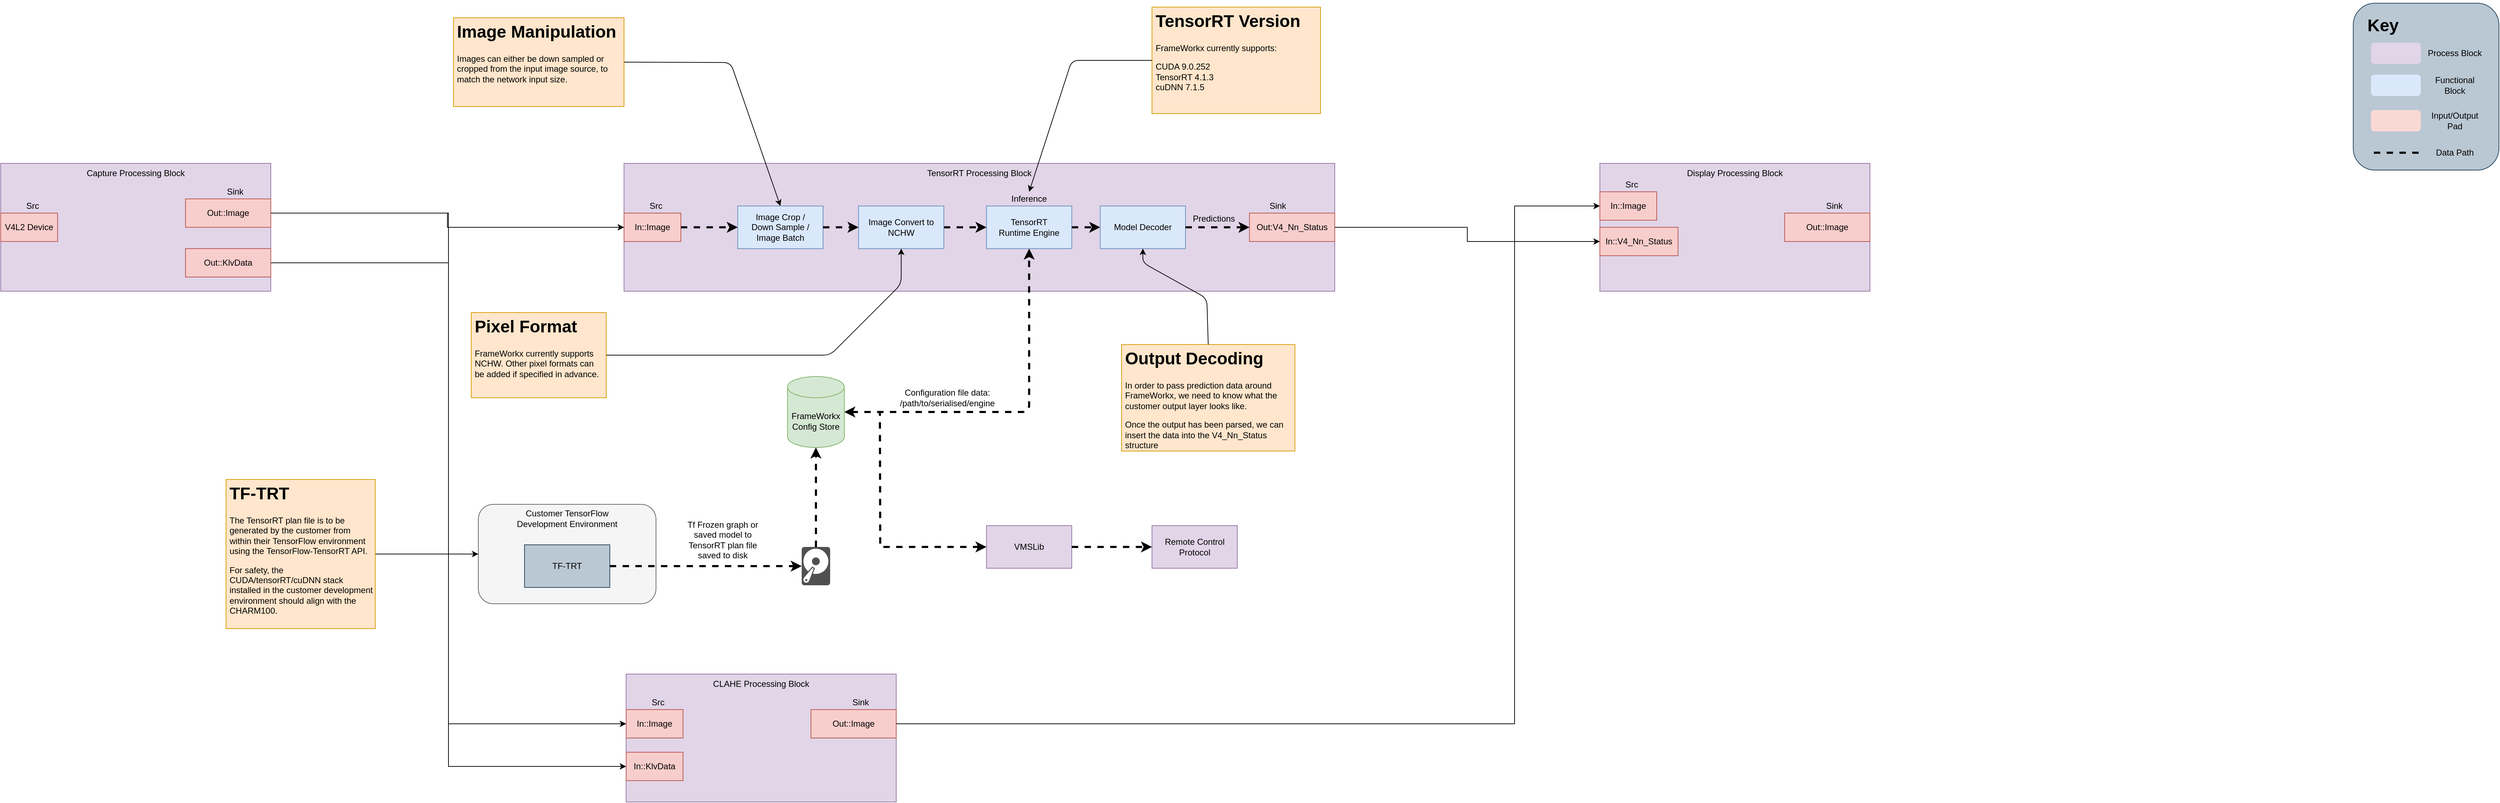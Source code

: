 <mxfile version="14.4.4" type="github">
  <diagram id="KwXItZOLm563Cn7FzS6w" name="Page-1">
    <mxGraphModel dx="4512" dy="1089" grid="1" gridSize="10" guides="1" tooltips="1" connect="1" arrows="1" fold="1" page="1" pageScale="1" pageWidth="827" pageHeight="1169" math="0" shadow="0">
      <root>
        <mxCell id="0" />
        <mxCell id="1" parent="0" />
        <mxCell id="UBeTGBGxpD2IlM4JwGMD-45" value="" style="rounded=1;whiteSpace=wrap;html=1;strokeColor=#23445d;fillColor=#bac8d3;" parent="1" vertex="1">
          <mxGeometry x="1020" y="44.5" width="205" height="235" as="geometry" />
        </mxCell>
        <mxCell id="UBeTGBGxpD2IlM4JwGMD-35" value="&lt;h1&gt;Key&lt;/h1&gt;&lt;p&gt;&lt;br&gt;&lt;/p&gt;" style="text;html=1;strokeColor=none;fillColor=none;spacing=5;spacingTop=-20;whiteSpace=wrap;overflow=hidden;rounded=0;" parent="1" vertex="1">
          <mxGeometry x="1035" y="56" width="190" height="120" as="geometry" />
        </mxCell>
        <mxCell id="UBeTGBGxpD2IlM4JwGMD-36" value="" style="rounded=1;whiteSpace=wrap;html=1;fillColor=#e1d5e7;strokeColor=none;" parent="1" vertex="1">
          <mxGeometry x="1045" y="100" width="70" height="30" as="geometry" />
        </mxCell>
        <mxCell id="UBeTGBGxpD2IlM4JwGMD-38" value="Process Block" style="text;html=1;strokeColor=none;fillColor=none;align=center;verticalAlign=middle;whiteSpace=wrap;rounded=0;" parent="1" vertex="1">
          <mxGeometry x="1118" y="105" width="90" height="20" as="geometry" />
        </mxCell>
        <mxCell id="UBeTGBGxpD2IlM4JwGMD-39" value="" style="rounded=1;whiteSpace=wrap;html=1;fillColor=#dae8fc;strokeColor=none;" parent="1" vertex="1">
          <mxGeometry x="1045" y="145" width="70" height="30" as="geometry" />
        </mxCell>
        <mxCell id="UBeTGBGxpD2IlM4JwGMD-40" value="Functional Block" style="text;html=1;fillColor=none;align=center;verticalAlign=middle;whiteSpace=wrap;rounded=0;" parent="1" vertex="1">
          <mxGeometry x="1118" y="150" width="90" height="20" as="geometry" />
        </mxCell>
        <mxCell id="UBeTGBGxpD2IlM4JwGMD-41" value="" style="rounded=1;whiteSpace=wrap;html=1;fillColor=#fad9d5;strokeColor=none;" parent="1" vertex="1">
          <mxGeometry x="1045" y="195" width="70" height="30" as="geometry" />
        </mxCell>
        <mxCell id="UBeTGBGxpD2IlM4JwGMD-42" value="Input/Output Pad" style="text;html=1;fillColor=none;align=center;verticalAlign=middle;whiteSpace=wrap;rounded=0;" parent="1" vertex="1">
          <mxGeometry x="1118" y="200" width="90" height="20" as="geometry" />
        </mxCell>
        <mxCell id="UBeTGBGxpD2IlM4JwGMD-43" style="edgeStyle=orthogonalEdgeStyle;rounded=0;orthogonalLoop=1;jettySize=auto;html=1;exitX=1;exitY=0.5;exitDx=0;exitDy=0;dashed=1;startArrow=none;startFill=0;endArrow=none;endFill=0;strokeWidth=3;" parent="1" edge="1">
          <mxGeometry x="1020" y="50" as="geometry">
            <mxPoint x="1119" y="255" as="targetPoint" />
            <mxPoint x="1049" y="255" as="sourcePoint" />
          </mxGeometry>
        </mxCell>
        <mxCell id="UBeTGBGxpD2IlM4JwGMD-44" value="Data Path" style="text;html=1;fillColor=none;align=center;verticalAlign=middle;whiteSpace=wrap;rounded=0;" parent="1" vertex="1">
          <mxGeometry x="1118" y="245" width="90" height="20" as="geometry" />
        </mxCell>
        <mxCell id="Y9eZDmdeyYQAtsdz_fLj-1" value="Capture Processing Block" style="rounded=0;whiteSpace=wrap;html=1;fillColor=#e1d5e7;strokeColor=#9673a6;verticalAlign=top;" vertex="1" parent="1">
          <mxGeometry x="-2289.99" y="270" width="380" height="180" as="geometry" />
        </mxCell>
        <mxCell id="Y9eZDmdeyYQAtsdz_fLj-3" value="" style="group" vertex="1" connectable="0" parent="1">
          <mxGeometry x="-1930" y="320" width="990" height="70" as="geometry" />
        </mxCell>
        <mxCell id="Y9eZDmdeyYQAtsdz_fLj-4" value="V4L2 Device" style="rounded=0;whiteSpace=wrap;html=1;fillColor=#f8cecc;strokeColor=#b85450;" vertex="1" parent="Y9eZDmdeyYQAtsdz_fLj-3">
          <mxGeometry x="-360.0" y="20" width="80.011" height="40" as="geometry" />
        </mxCell>
        <mxCell id="Y9eZDmdeyYQAtsdz_fLj-5" value="Src" style="text;html=1;strokeColor=none;fillColor=none;align=center;verticalAlign=middle;whiteSpace=wrap;rounded=0;" vertex="1" parent="Y9eZDmdeyYQAtsdz_fLj-3">
          <mxGeometry x="-334.99" width="40" height="20" as="geometry" />
        </mxCell>
        <mxCell id="Y9eZDmdeyYQAtsdz_fLj-6" value="Sink" style="text;html=1;strokeColor=none;fillColor=none;align=center;verticalAlign=middle;whiteSpace=wrap;rounded=0;" vertex="1" parent="Y9eZDmdeyYQAtsdz_fLj-3">
          <mxGeometry x="-49.99" y="-20" width="40" height="20" as="geometry" />
        </mxCell>
        <mxCell id="Y9eZDmdeyYQAtsdz_fLj-15" value="Out::Image" style="rounded=0;whiteSpace=wrap;html=1;fillColor=#f8cecc;strokeColor=#b85450;" vertex="1" parent="Y9eZDmdeyYQAtsdz_fLj-3">
          <mxGeometry x="-99.99" width="120" height="40" as="geometry" />
        </mxCell>
        <mxCell id="Y9eZDmdeyYQAtsdz_fLj-20" value="" style="group;verticalAlign=top;align=center;" vertex="1" connectable="0" parent="1">
          <mxGeometry x="-1973" y="50" width="1560" height="875" as="geometry" />
        </mxCell>
        <mxCell id="UBeTGBGxpD2IlM4JwGMD-19" value="" style="rounded=1;whiteSpace=wrap;html=1;fillColor=#f5f5f5;strokeColor=#666666;fontColor=#333333;" parent="Y9eZDmdeyYQAtsdz_fLj-20" vertex="1">
          <mxGeometry x="355" y="700" width="250" height="140" as="geometry" />
        </mxCell>
        <mxCell id="TfpygzVhcYEVbCiinkKd-1" value="TensorRT Processing Block" style="rounded=0;whiteSpace=wrap;html=1;fillColor=#e1d5e7;strokeColor=#9673a6;verticalAlign=top;" parent="Y9eZDmdeyYQAtsdz_fLj-20" vertex="1">
          <mxGeometry x="560" y="220" width="1000" height="180" as="geometry" />
        </mxCell>
        <mxCell id="TfpygzVhcYEVbCiinkKd-9" value="TF-TRT" style="rounded=0;whiteSpace=wrap;html=1;fillColor=#bac8d3;strokeColor=#23445d;" parent="Y9eZDmdeyYQAtsdz_fLj-20" vertex="1">
          <mxGeometry x="420" y="757" width="120" height="60" as="geometry" />
        </mxCell>
        <mxCell id="TfpygzVhcYEVbCiinkKd-11" value="FrameWorkx&lt;br&gt;Config Store" style="shape=cylinder3;whiteSpace=wrap;html=1;boundedLbl=1;backgroundOutline=1;size=15;fillColor=#d5e8d4;strokeColor=#82b366;" parent="Y9eZDmdeyYQAtsdz_fLj-20" vertex="1">
          <mxGeometry x="790" y="520" width="80" height="100" as="geometry" />
        </mxCell>
        <mxCell id="TfpygzVhcYEVbCiinkKd-13" value="" style="endArrow=classic;startArrow=classic;html=1;dashed=1;strokeWidth=3;exitX=1;exitY=0.5;exitDx=0;exitDy=0;exitPerimeter=0;entryX=0.5;entryY=1;entryDx=0;entryDy=0;" parent="Y9eZDmdeyYQAtsdz_fLj-20" source="TfpygzVhcYEVbCiinkKd-11" target="TfpygzVhcYEVbCiinkKd-10" edge="1">
          <mxGeometry width="50" height="50" relative="1" as="geometry">
            <mxPoint x="970" y="500" as="sourcePoint" />
            <mxPoint x="1020" y="450" as="targetPoint" />
            <Array as="points">
              <mxPoint x="1130" y="570" />
            </Array>
          </mxGeometry>
        </mxCell>
        <mxCell id="TfpygzVhcYEVbCiinkKd-15" style="edgeStyle=orthogonalEdgeStyle;rounded=0;orthogonalLoop=1;jettySize=auto;html=1;entryX=0.5;entryY=1;entryDx=0;entryDy=0;entryPerimeter=0;dashed=1;strokeWidth=3;" parent="Y9eZDmdeyYQAtsdz_fLj-20" source="TfpygzVhcYEVbCiinkKd-14" target="TfpygzVhcYEVbCiinkKd-11" edge="1">
          <mxGeometry relative="1" as="geometry" />
        </mxCell>
        <mxCell id="TfpygzVhcYEVbCiinkKd-14" value="" style="pointerEvents=1;shadow=0;dashed=0;html=1;strokeColor=none;fillColor=#505050;labelPosition=center;verticalLabelPosition=bottom;verticalAlign=top;outlineConnect=0;align=center;shape=mxgraph.office.devices.hard_disk;" parent="Y9eZDmdeyYQAtsdz_fLj-20" vertex="1">
          <mxGeometry x="810" y="760" width="40" height="54" as="geometry" />
        </mxCell>
        <mxCell id="UBeTGBGxpD2IlM4JwGMD-16" style="edgeStyle=orthogonalEdgeStyle;rounded=0;orthogonalLoop=1;jettySize=auto;html=1;dashed=1;startArrow=none;startFill=0;endArrow=classic;endFill=1;strokeWidth=3;" parent="Y9eZDmdeyYQAtsdz_fLj-20" source="TfpygzVhcYEVbCiinkKd-9" target="TfpygzVhcYEVbCiinkKd-14" edge="1">
          <mxGeometry relative="1" as="geometry" />
        </mxCell>
        <mxCell id="TfpygzVhcYEVbCiinkKd-19" value="Inference" style="text;html=1;strokeColor=none;fillColor=none;align=center;verticalAlign=middle;whiteSpace=wrap;rounded=0;" parent="Y9eZDmdeyYQAtsdz_fLj-20" vertex="1">
          <mxGeometry x="1110" y="260" width="40" height="20" as="geometry" />
        </mxCell>
        <mxCell id="TfpygzVhcYEVbCiinkKd-27" value="Tf Frozen graph or saved model to TensorRT plan file saved to disk" style="text;html=1;strokeColor=none;fillColor=none;align=center;verticalAlign=middle;whiteSpace=wrap;rounded=0;" parent="Y9eZDmdeyYQAtsdz_fLj-20" vertex="1">
          <mxGeometry x="644" y="730" width="110" height="40" as="geometry" />
        </mxCell>
        <mxCell id="TfpygzVhcYEVbCiinkKd-28" value="Configuration file data:&lt;br&gt;/path/to/serialised/engine" style="text;html=1;strokeColor=none;fillColor=none;align=center;verticalAlign=middle;whiteSpace=wrap;rounded=0;" parent="Y9eZDmdeyYQAtsdz_fLj-20" vertex="1">
          <mxGeometry x="960" y="530" width="110" height="40" as="geometry" />
        </mxCell>
        <mxCell id="UBeTGBGxpD2IlM4JwGMD-3" style="edgeStyle=orthogonalEdgeStyle;rounded=0;orthogonalLoop=1;jettySize=auto;html=1;exitX=0;exitY=0.5;exitDx=0;exitDy=0;strokeWidth=3;dashed=1;endArrow=none;endFill=0;startArrow=classic;startFill=1;" parent="Y9eZDmdeyYQAtsdz_fLj-20" source="UBeTGBGxpD2IlM4JwGMD-1" edge="1">
          <mxGeometry relative="1" as="geometry">
            <mxPoint x="920" y="570" as="targetPoint" />
          </mxGeometry>
        </mxCell>
        <mxCell id="UBeTGBGxpD2IlM4JwGMD-1" value="VMSLib" style="rounded=0;whiteSpace=wrap;html=1;fillColor=#e1d5e7;strokeColor=#9673a6;" parent="Y9eZDmdeyYQAtsdz_fLj-20" vertex="1">
          <mxGeometry x="1070" y="730" width="120" height="60" as="geometry" />
        </mxCell>
        <mxCell id="UBeTGBGxpD2IlM4JwGMD-6" value="Remote Control&lt;br&gt;Protocol" style="rounded=0;whiteSpace=wrap;html=1;fillColor=#e1d5e7;strokeColor=#9673a6;" parent="Y9eZDmdeyYQAtsdz_fLj-20" vertex="1">
          <mxGeometry x="1302.85" y="730" width="120" height="60" as="geometry" />
        </mxCell>
        <mxCell id="UBeTGBGxpD2IlM4JwGMD-4" style="edgeStyle=orthogonalEdgeStyle;rounded=0;orthogonalLoop=1;jettySize=auto;html=1;exitX=1;exitY=0.5;exitDx=0;exitDy=0;dashed=1;startArrow=none;startFill=0;endArrow=classic;endFill=1;strokeWidth=3;entryX=0;entryY=0.5;entryDx=0;entryDy=0;" parent="Y9eZDmdeyYQAtsdz_fLj-20" source="UBeTGBGxpD2IlM4JwGMD-1" target="UBeTGBGxpD2IlM4JwGMD-6" edge="1">
          <mxGeometry relative="1" as="geometry">
            <mxPoint x="1300" y="760" as="targetPoint" />
          </mxGeometry>
        </mxCell>
        <mxCell id="UBeTGBGxpD2IlM4JwGMD-8" value="&lt;h1&gt;TensorRT Version&lt;/h1&gt;&lt;p&gt;FrameWorkx currently supports:&lt;/p&gt;&lt;p&gt;CUDA 9.0.252&lt;br&gt;TensorRT 4.1.3&lt;br&gt;cuDNN 7.1.5&lt;br&gt;&lt;br&gt;&lt;br&gt;&lt;/p&gt;" style="text;html=1;fillColor=#ffe6cc;spacing=5;spacingTop=-20;whiteSpace=wrap;overflow=hidden;rounded=0;strokeColor=#d79b00;" parent="Y9eZDmdeyYQAtsdz_fLj-20" vertex="1">
          <mxGeometry x="1302.85" width="237.15" height="150" as="geometry" />
        </mxCell>
        <mxCell id="UBeTGBGxpD2IlM4JwGMD-20" value="Customer TensorFlow Development Environment" style="text;html=1;strokeColor=none;fillColor=none;align=center;verticalAlign=middle;whiteSpace=wrap;rounded=0;" parent="Y9eZDmdeyYQAtsdz_fLj-20" vertex="1">
          <mxGeometry x="405" y="710" width="150" height="20" as="geometry" />
        </mxCell>
        <mxCell id="UBeTGBGxpD2IlM4JwGMD-22" value="" style="group" parent="Y9eZDmdeyYQAtsdz_fLj-20" vertex="1" connectable="0">
          <mxGeometry x="570" y="270" width="990" height="70" as="geometry" />
        </mxCell>
        <mxCell id="TfpygzVhcYEVbCiinkKd-2" value="In::Image" style="rounded=0;whiteSpace=wrap;html=1;fillColor=#f8cecc;strokeColor=#b85450;" parent="UBeTGBGxpD2IlM4JwGMD-22" vertex="1">
          <mxGeometry x="-10.01" y="20" width="80.011" height="40" as="geometry" />
        </mxCell>
        <mxCell id="TfpygzVhcYEVbCiinkKd-3" value="Src" style="text;html=1;strokeColor=none;fillColor=none;align=center;verticalAlign=middle;whiteSpace=wrap;rounded=0;" parent="UBeTGBGxpD2IlM4JwGMD-22" vertex="1">
          <mxGeometry x="15.0" width="40" height="20" as="geometry" />
        </mxCell>
        <mxCell id="TfpygzVhcYEVbCiinkKd-5" value="Sink" style="text;html=1;strokeColor=none;fillColor=none;align=center;verticalAlign=middle;whiteSpace=wrap;rounded=0;" parent="UBeTGBGxpD2IlM4JwGMD-22" vertex="1">
          <mxGeometry x="890.0" width="40" height="20" as="geometry" />
        </mxCell>
        <mxCell id="TfpygzVhcYEVbCiinkKd-10" value="TensorRT&lt;br&gt;Runtime Engine" style="rounded=0;whiteSpace=wrap;html=1;fillColor=#dae8fc;strokeColor=#6c8ebf;" parent="UBeTGBGxpD2IlM4JwGMD-22" vertex="1">
          <mxGeometry x="500.0" y="10" width="120.0" height="60" as="geometry" />
        </mxCell>
        <mxCell id="TfpygzVhcYEVbCiinkKd-17" value="Image Crop / &lt;br&gt;Down Sample /&lt;br&gt;Image Batch" style="rounded=0;whiteSpace=wrap;html=1;fillColor=#dae8fc;strokeColor=#6c8ebf;" parent="UBeTGBGxpD2IlM4JwGMD-22" vertex="1">
          <mxGeometry x="150" y="10" width="120.0" height="60" as="geometry" />
        </mxCell>
        <mxCell id="TfpygzVhcYEVbCiinkKd-34" style="edgeStyle=orthogonalEdgeStyle;rounded=0;orthogonalLoop=1;jettySize=auto;html=1;exitX=1;exitY=0.5;exitDx=0;exitDy=0;entryX=0;entryY=0.5;entryDx=0;entryDy=0;dashed=1;strokeWidth=3;" parent="UBeTGBGxpD2IlM4JwGMD-22" source="TfpygzVhcYEVbCiinkKd-2" target="TfpygzVhcYEVbCiinkKd-17" edge="1">
          <mxGeometry relative="1" as="geometry" />
        </mxCell>
        <mxCell id="TfpygzVhcYEVbCiinkKd-24" style="edgeStyle=orthogonalEdgeStyle;rounded=0;orthogonalLoop=1;jettySize=auto;html=1;exitX=1;exitY=0.5;exitDx=0;exitDy=0;entryX=0;entryY=0.5;entryDx=0;entryDy=0;dashed=1;strokeWidth=3;" parent="UBeTGBGxpD2IlM4JwGMD-22" source="TfpygzVhcYEVbCiinkKd-18" target="TfpygzVhcYEVbCiinkKd-10" edge="1">
          <mxGeometry relative="1" as="geometry" />
        </mxCell>
        <mxCell id="TfpygzVhcYEVbCiinkKd-18" value="Image Convert to NCHW" style="rounded=0;whiteSpace=wrap;html=1;fillColor=#dae8fc;strokeColor=#6c8ebf;" parent="UBeTGBGxpD2IlM4JwGMD-22" vertex="1">
          <mxGeometry x="320" y="10" width="120.0" height="60" as="geometry" />
        </mxCell>
        <mxCell id="TfpygzVhcYEVbCiinkKd-26" value="Predictions" style="text;html=1;strokeColor=none;fillColor=none;align=center;verticalAlign=middle;whiteSpace=wrap;rounded=0;" parent="UBeTGBGxpD2IlM4JwGMD-22" vertex="1">
          <mxGeometry x="800" y="18" width="40" height="20" as="geometry" />
        </mxCell>
        <mxCell id="TfpygzVhcYEVbCiinkKd-29" value="Model Decoder" style="rounded=0;whiteSpace=wrap;html=1;fillColor=#dae8fc;strokeColor=#6c8ebf;" parent="UBeTGBGxpD2IlM4JwGMD-22" vertex="1">
          <mxGeometry x="660" y="10" width="120.0" height="60" as="geometry" />
        </mxCell>
        <mxCell id="TfpygzVhcYEVbCiinkKd-30" style="edgeStyle=orthogonalEdgeStyle;rounded=0;orthogonalLoop=1;jettySize=auto;html=1;exitX=1;exitY=0.5;exitDx=0;exitDy=0;dashed=1;strokeWidth=3;" parent="UBeTGBGxpD2IlM4JwGMD-22" source="TfpygzVhcYEVbCiinkKd-10" target="TfpygzVhcYEVbCiinkKd-29" edge="1">
          <mxGeometry relative="1" as="geometry" />
        </mxCell>
        <mxCell id="UBeTGBGxpD2IlM4JwGMD-7" value="Out:V4_Nn_Status" style="rounded=0;whiteSpace=wrap;html=1;fillColor=#f8cecc;strokeColor=#b85450;" parent="UBeTGBGxpD2IlM4JwGMD-22" vertex="1">
          <mxGeometry x="870" y="20" width="120" height="40" as="geometry" />
        </mxCell>
        <mxCell id="TfpygzVhcYEVbCiinkKd-32" style="edgeStyle=orthogonalEdgeStyle;rounded=0;orthogonalLoop=1;jettySize=auto;html=1;exitX=1;exitY=0.5;exitDx=0;exitDy=0;entryX=0;entryY=0.5;entryDx=0;entryDy=0;dashed=1;strokeWidth=3;" parent="UBeTGBGxpD2IlM4JwGMD-22" source="TfpygzVhcYEVbCiinkKd-29" target="UBeTGBGxpD2IlM4JwGMD-7" edge="1">
          <mxGeometry relative="1" as="geometry">
            <mxPoint x="770.0" y="37.5" as="targetPoint" />
          </mxGeometry>
        </mxCell>
        <mxCell id="UBeTGBGxpD2IlM4JwGMD-21" style="edgeStyle=orthogonalEdgeStyle;rounded=0;orthogonalLoop=1;jettySize=auto;html=1;exitX=1;exitY=0.5;exitDx=0;exitDy=0;entryX=0;entryY=0.5;entryDx=0;entryDy=0;dashed=1;strokeWidth=3;" parent="UBeTGBGxpD2IlM4JwGMD-22" source="TfpygzVhcYEVbCiinkKd-17" target="TfpygzVhcYEVbCiinkKd-18" edge="1">
          <mxGeometry relative="1" as="geometry">
            <mxPoint x="450" y="310" as="sourcePoint" />
            <mxPoint x="510" y="310" as="targetPoint" />
          </mxGeometry>
        </mxCell>
        <mxCell id="UBeTGBGxpD2IlM4JwGMD-23" value="" style="endArrow=classic;html=1;strokeWidth=1;exitX=0;exitY=0.5;exitDx=0;exitDy=0;entryX=0.5;entryY=0;entryDx=0;entryDy=0;" parent="Y9eZDmdeyYQAtsdz_fLj-20" source="UBeTGBGxpD2IlM4JwGMD-8" target="TfpygzVhcYEVbCiinkKd-19" edge="1">
          <mxGeometry width="50" height="50" relative="1" as="geometry">
            <mxPoint x="1180" y="110" as="sourcePoint" />
            <mxPoint x="1230" y="60" as="targetPoint" />
            <Array as="points">
              <mxPoint x="1190" y="75" />
            </Array>
          </mxGeometry>
        </mxCell>
        <mxCell id="UBeTGBGxpD2IlM4JwGMD-24" value="&lt;h1&gt;Image Manipulation&lt;/h1&gt;&lt;p&gt;Images can either be down sampled or cropped from the input image source, to match the network input size.&lt;/p&gt;" style="text;html=1;fillColor=#ffe6cc;spacing=5;spacingTop=-20;whiteSpace=wrap;overflow=hidden;rounded=0;strokeColor=#d79b00;" parent="Y9eZDmdeyYQAtsdz_fLj-20" vertex="1">
          <mxGeometry x="320" y="15" width="240" height="125" as="geometry" />
        </mxCell>
        <mxCell id="UBeTGBGxpD2IlM4JwGMD-26" value="" style="endArrow=classic;html=1;strokeWidth=1;exitX=1;exitY=0.5;exitDx=0;exitDy=0;entryX=0.5;entryY=0;entryDx=0;entryDy=0;" parent="Y9eZDmdeyYQAtsdz_fLj-20" source="UBeTGBGxpD2IlM4JwGMD-24" target="TfpygzVhcYEVbCiinkKd-17" edge="1">
          <mxGeometry width="50" height="50" relative="1" as="geometry">
            <mxPoint x="730" y="90" as="sourcePoint" />
            <mxPoint x="780" y="40" as="targetPoint" />
            <Array as="points">
              <mxPoint x="710" y="78" />
            </Array>
          </mxGeometry>
        </mxCell>
        <mxCell id="UBeTGBGxpD2IlM4JwGMD-27" value="&lt;h1&gt;Pixel Format&lt;/h1&gt;&lt;p&gt;FrameWorkx currently supports NCHW. Other pixel formats can be added if specified in advance.&lt;/p&gt;" style="text;html=1;strokeColor=#d79b00;fillColor=#ffe6cc;spacing=5;spacingTop=-20;whiteSpace=wrap;overflow=hidden;rounded=0;" parent="Y9eZDmdeyYQAtsdz_fLj-20" vertex="1">
          <mxGeometry x="345" y="430" width="190" height="120" as="geometry" />
        </mxCell>
        <mxCell id="UBeTGBGxpD2IlM4JwGMD-28" value="" style="endArrow=classic;html=1;strokeWidth=1;exitX=1;exitY=0.5;exitDx=0;exitDy=0;entryX=0.5;entryY=1;entryDx=0;entryDy=0;" parent="Y9eZDmdeyYQAtsdz_fLj-20" source="UBeTGBGxpD2IlM4JwGMD-27" target="TfpygzVhcYEVbCiinkKd-18" edge="1">
          <mxGeometry width="50" height="50" relative="1" as="geometry">
            <mxPoint x="200" y="370" as="sourcePoint" />
            <mxPoint x="250" y="320" as="targetPoint" />
            <Array as="points">
              <mxPoint x="850" y="490" />
              <mxPoint x="950" y="390" />
            </Array>
          </mxGeometry>
        </mxCell>
        <mxCell id="UBeTGBGxpD2IlM4JwGMD-29" value="&lt;h1&gt;Output Decoding&lt;/h1&gt;&lt;p&gt;In order to pass prediction data around FrameWorkx, we need to know what the customer output layer looks like.&lt;/p&gt;&lt;p&gt;Once the output has been parsed, we can insert the data into the V4_Nn_Status structure&lt;/p&gt;" style="text;html=1;strokeColor=#d79b00;fillColor=#ffe6cc;spacing=5;spacingTop=-20;whiteSpace=wrap;overflow=hidden;rounded=0;" parent="Y9eZDmdeyYQAtsdz_fLj-20" vertex="1">
          <mxGeometry x="1260" y="475" width="244" height="150" as="geometry" />
        </mxCell>
        <mxCell id="UBeTGBGxpD2IlM4JwGMD-32" value="" style="endArrow=classic;html=1;strokeWidth=1;exitX=0.5;exitY=0;exitDx=0;exitDy=0;entryX=0.5;entryY=1;entryDx=0;entryDy=0;" parent="Y9eZDmdeyYQAtsdz_fLj-20" source="UBeTGBGxpD2IlM4JwGMD-29" target="TfpygzVhcYEVbCiinkKd-29" edge="1">
          <mxGeometry width="50" height="50" relative="1" as="geometry">
            <mxPoint x="1360" y="430" as="sourcePoint" />
            <mxPoint x="1410" y="380" as="targetPoint" />
            <Array as="points">
              <mxPoint x="1380" y="410" />
              <mxPoint x="1290" y="360" />
            </Array>
          </mxGeometry>
        </mxCell>
        <mxCell id="UBeTGBGxpD2IlM4JwGMD-34" style="edgeStyle=orthogonalEdgeStyle;rounded=0;orthogonalLoop=1;jettySize=auto;html=1;entryX=0;entryY=0.5;entryDx=0;entryDy=0;startArrow=none;startFill=0;endArrow=classic;endFill=1;strokeWidth=1;" parent="Y9eZDmdeyYQAtsdz_fLj-20" source="UBeTGBGxpD2IlM4JwGMD-33" target="UBeTGBGxpD2IlM4JwGMD-19" edge="1">
          <mxGeometry relative="1" as="geometry" />
        </mxCell>
        <mxCell id="UBeTGBGxpD2IlM4JwGMD-33" value="&lt;h1&gt;TF-TRT&lt;/h1&gt;&lt;p&gt;The TensorRT plan file is to be generated by the customer from within their TensorFlow environment using the TensorFlow-TensorRT API.&lt;/p&gt;&lt;p&gt;For safety, the CUDA/tensorRT/cuDNN stack installed in the customer development environment should align with the CHARM100.&lt;/p&gt;" style="text;html=1;strokeColor=#d79b00;fillColor=#ffe6cc;spacing=5;spacingTop=-20;whiteSpace=wrap;overflow=hidden;rounded=0;" parent="Y9eZDmdeyYQAtsdz_fLj-20" vertex="1">
          <mxGeometry y="665" width="210" height="210" as="geometry" />
        </mxCell>
        <mxCell id="Y9eZDmdeyYQAtsdz_fLj-39" style="edgeStyle=orthogonalEdgeStyle;rounded=0;orthogonalLoop=1;jettySize=auto;html=1;exitX=1;exitY=0.5;exitDx=0;exitDy=0;entryX=0;entryY=0.5;entryDx=0;entryDy=0;" edge="1" parent="1" source="Y9eZDmdeyYQAtsdz_fLj-26" target="Y9eZDmdeyYQAtsdz_fLj-33">
          <mxGeometry relative="1" as="geometry" />
        </mxCell>
        <mxCell id="Y9eZDmdeyYQAtsdz_fLj-26" value="Out::KlvData" style="rounded=0;whiteSpace=wrap;html=1;fillColor=#f8cecc;strokeColor=#b85450;" vertex="1" parent="1">
          <mxGeometry x="-2029.99" y="390" width="120" height="40" as="geometry" />
        </mxCell>
        <mxCell id="Y9eZDmdeyYQAtsdz_fLj-34" value="" style="group" vertex="1" connectable="0" parent="1">
          <mxGeometry x="-1410.0" y="989" width="380.0" height="180" as="geometry" />
        </mxCell>
        <mxCell id="Y9eZDmdeyYQAtsdz_fLj-27" value="CLAHE Processing Block" style="rounded=0;whiteSpace=wrap;html=1;fillColor=#e1d5e7;strokeColor=#9673a6;verticalAlign=top;" vertex="1" parent="Y9eZDmdeyYQAtsdz_fLj-34">
          <mxGeometry x="0.0" width="380" height="180" as="geometry" />
        </mxCell>
        <mxCell id="Y9eZDmdeyYQAtsdz_fLj-28" value="In::Image" style="rounded=0;whiteSpace=wrap;html=1;fillColor=#f8cecc;strokeColor=#b85450;" vertex="1" parent="Y9eZDmdeyYQAtsdz_fLj-34">
          <mxGeometry y="50" width="80.011" height="40" as="geometry" />
        </mxCell>
        <mxCell id="Y9eZDmdeyYQAtsdz_fLj-29" value="Src" style="text;html=1;strokeColor=none;fillColor=none;align=center;verticalAlign=middle;whiteSpace=wrap;rounded=0;" vertex="1" parent="Y9eZDmdeyYQAtsdz_fLj-34">
          <mxGeometry x="25.01" y="30" width="40" height="20" as="geometry" />
        </mxCell>
        <mxCell id="Y9eZDmdeyYQAtsdz_fLj-30" value="Sink" style="text;html=1;strokeColor=none;fillColor=none;align=center;verticalAlign=middle;whiteSpace=wrap;rounded=0;" vertex="1" parent="Y9eZDmdeyYQAtsdz_fLj-34">
          <mxGeometry x="310.0" y="30" width="40" height="20" as="geometry" />
        </mxCell>
        <mxCell id="Y9eZDmdeyYQAtsdz_fLj-31" value="Out::Image" style="rounded=0;whiteSpace=wrap;html=1;fillColor=#f8cecc;strokeColor=#b85450;" vertex="1" parent="Y9eZDmdeyYQAtsdz_fLj-34">
          <mxGeometry x="260.0" y="50" width="120" height="40" as="geometry" />
        </mxCell>
        <mxCell id="Y9eZDmdeyYQAtsdz_fLj-33" value="In::KlvData" style="rounded=0;whiteSpace=wrap;html=1;fillColor=#f8cecc;strokeColor=#b85450;" vertex="1" parent="Y9eZDmdeyYQAtsdz_fLj-34">
          <mxGeometry y="110" width="80.011" height="40" as="geometry" />
        </mxCell>
        <mxCell id="Y9eZDmdeyYQAtsdz_fLj-35" value="" style="group" vertex="1" connectable="0" parent="1">
          <mxGeometry x="-40.0" y="270" width="380.01" height="180" as="geometry" />
        </mxCell>
        <mxCell id="Y9eZDmdeyYQAtsdz_fLj-21" value="Display Processing Block" style="rounded=0;whiteSpace=wrap;html=1;fillColor=#e1d5e7;strokeColor=#9673a6;verticalAlign=top;" vertex="1" parent="Y9eZDmdeyYQAtsdz_fLj-35">
          <mxGeometry x="0.01" width="380" height="180" as="geometry" />
        </mxCell>
        <mxCell id="Y9eZDmdeyYQAtsdz_fLj-22" value="In::Image" style="rounded=0;whiteSpace=wrap;html=1;fillColor=#f8cecc;strokeColor=#b85450;" vertex="1" parent="Y9eZDmdeyYQAtsdz_fLj-35">
          <mxGeometry x="0.01" y="40" width="80.011" height="40" as="geometry" />
        </mxCell>
        <mxCell id="Y9eZDmdeyYQAtsdz_fLj-23" value="Src" style="text;html=1;strokeColor=none;fillColor=none;align=center;verticalAlign=middle;whiteSpace=wrap;rounded=0;" vertex="1" parent="Y9eZDmdeyYQAtsdz_fLj-35">
          <mxGeometry x="25.02" y="20" width="40" height="20" as="geometry" />
        </mxCell>
        <mxCell id="Y9eZDmdeyYQAtsdz_fLj-24" value="Sink" style="text;html=1;strokeColor=none;fillColor=none;align=center;verticalAlign=middle;whiteSpace=wrap;rounded=0;" vertex="1" parent="Y9eZDmdeyYQAtsdz_fLj-35">
          <mxGeometry x="310.01" y="50" width="40" height="20" as="geometry" />
        </mxCell>
        <mxCell id="Y9eZDmdeyYQAtsdz_fLj-25" value="Out::Image" style="rounded=0;whiteSpace=wrap;html=1;fillColor=#f8cecc;strokeColor=#b85450;" vertex="1" parent="Y9eZDmdeyYQAtsdz_fLj-35">
          <mxGeometry x="260.01" y="70" width="120" height="40" as="geometry" />
        </mxCell>
        <mxCell id="Y9eZDmdeyYQAtsdz_fLj-41" value="In::V4_Nn_Status" style="rounded=0;whiteSpace=wrap;html=1;fillColor=#f8cecc;strokeColor=#b85450;" vertex="1" parent="Y9eZDmdeyYQAtsdz_fLj-35">
          <mxGeometry x="0.01" y="90" width="110" height="40" as="geometry" />
        </mxCell>
        <mxCell id="Y9eZDmdeyYQAtsdz_fLj-38" style="edgeStyle=orthogonalEdgeStyle;rounded=0;orthogonalLoop=1;jettySize=auto;html=1;exitX=1;exitY=0.5;exitDx=0;exitDy=0;entryX=0;entryY=0.5;entryDx=0;entryDy=0;" edge="1" parent="1" source="Y9eZDmdeyYQAtsdz_fLj-15" target="TfpygzVhcYEVbCiinkKd-2">
          <mxGeometry relative="1" as="geometry" />
        </mxCell>
        <mxCell id="Y9eZDmdeyYQAtsdz_fLj-40" style="edgeStyle=orthogonalEdgeStyle;rounded=0;orthogonalLoop=1;jettySize=auto;html=1;entryX=0;entryY=0.5;entryDx=0;entryDy=0;" edge="1" parent="1" source="Y9eZDmdeyYQAtsdz_fLj-15" target="Y9eZDmdeyYQAtsdz_fLj-28">
          <mxGeometry relative="1" as="geometry">
            <Array as="points">
              <mxPoint x="-1660" y="340" />
              <mxPoint x="-1660" y="1059" />
            </Array>
          </mxGeometry>
        </mxCell>
        <mxCell id="Y9eZDmdeyYQAtsdz_fLj-42" style="edgeStyle=orthogonalEdgeStyle;rounded=0;orthogonalLoop=1;jettySize=auto;html=1;exitX=1;exitY=0.5;exitDx=0;exitDy=0;entryX=0;entryY=0.5;entryDx=0;entryDy=0;" edge="1" parent="1" source="UBeTGBGxpD2IlM4JwGMD-7" target="Y9eZDmdeyYQAtsdz_fLj-41">
          <mxGeometry relative="1" as="geometry" />
        </mxCell>
        <mxCell id="Y9eZDmdeyYQAtsdz_fLj-43" style="edgeStyle=orthogonalEdgeStyle;rounded=0;orthogonalLoop=1;jettySize=auto;html=1;exitX=1;exitY=0.5;exitDx=0;exitDy=0;entryX=0;entryY=0.5;entryDx=0;entryDy=0;" edge="1" parent="1" source="Y9eZDmdeyYQAtsdz_fLj-31" target="Y9eZDmdeyYQAtsdz_fLj-22">
          <mxGeometry relative="1" as="geometry">
            <Array as="points">
              <mxPoint x="-160" y="1059" />
              <mxPoint x="-160" y="330" />
            </Array>
          </mxGeometry>
        </mxCell>
      </root>
    </mxGraphModel>
  </diagram>
</mxfile>
